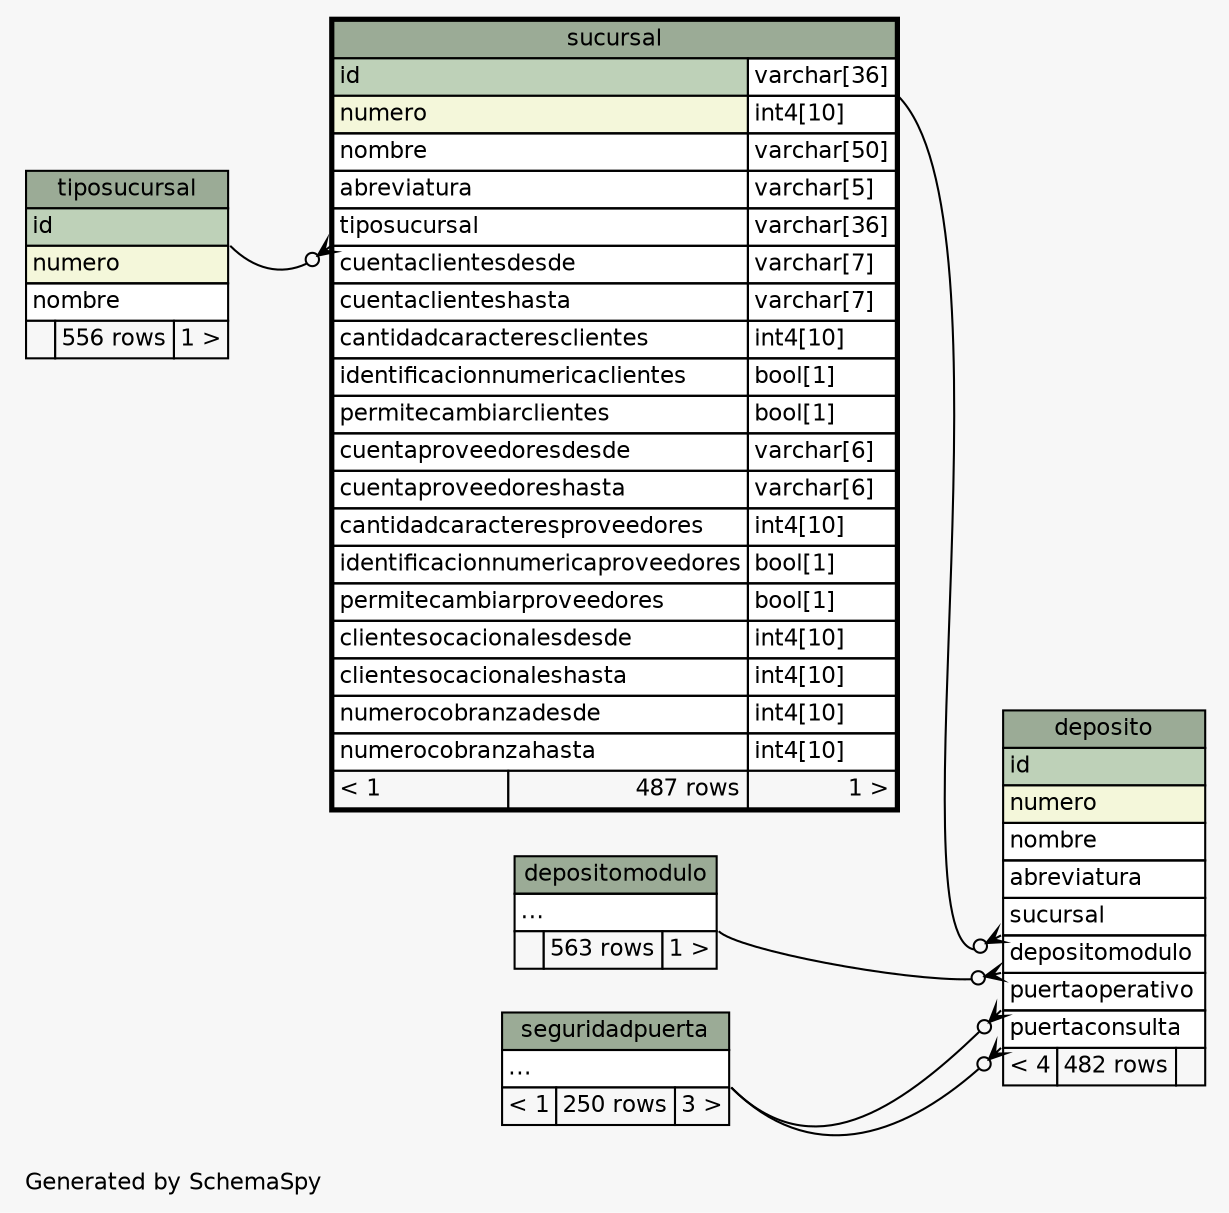 // dot 2.2.1 on Windows 10 10.0
// SchemaSpy rev 590
digraph "twoDegreesRelationshipsDiagram" {
  graph [
    rankdir="RL"
    bgcolor="#f7f7f7"
    label="\nGenerated by SchemaSpy"
    labeljust="l"
    nodesep="0.18"
    ranksep="0.46"
    fontname="Helvetica"
    fontsize="11"
  ];
  node [
    fontname="Helvetica"
    fontsize="11"
    shape="plaintext"
  ];
  edge [
    arrowsize="0.8"
  ];
  "deposito":"depositomodulo":sw -> "depositomodulo":"elipses":se [arrowhead=none dir=back arrowtail=crowodot];
  "deposito":"puertaconsulta":sw -> "seguridadpuerta":"elipses":se [arrowhead=none dir=back arrowtail=crowodot];
  "deposito":"puertaoperativo":sw -> "seguridadpuerta":"elipses":se [arrowhead=none dir=back arrowtail=crowodot];
  "deposito":"sucursal":sw -> "sucursal":"id.type":se [arrowhead=none dir=back arrowtail=crowodot];
  "sucursal":"tiposucursal":sw -> "tiposucursal":"id":se [arrowhead=none dir=back arrowtail=crowodot];
  "deposito" [
    label=<
    <TABLE BORDER="0" CELLBORDER="1" CELLSPACING="0" BGCOLOR="#ffffff">
      <TR><TD COLSPAN="3" BGCOLOR="#9bab96" ALIGN="CENTER">deposito</TD></TR>
      <TR><TD PORT="id" COLSPAN="3" BGCOLOR="#bed1b8" ALIGN="LEFT">id</TD></TR>
      <TR><TD PORT="numero" COLSPAN="3" BGCOLOR="#f4f7da" ALIGN="LEFT">numero</TD></TR>
      <TR><TD PORT="nombre" COLSPAN="3" ALIGN="LEFT">nombre</TD></TR>
      <TR><TD PORT="abreviatura" COLSPAN="3" ALIGN="LEFT">abreviatura</TD></TR>
      <TR><TD PORT="sucursal" COLSPAN="3" ALIGN="LEFT">sucursal</TD></TR>
      <TR><TD PORT="depositomodulo" COLSPAN="3" ALIGN="LEFT">depositomodulo</TD></TR>
      <TR><TD PORT="puertaoperativo" COLSPAN="3" ALIGN="LEFT">puertaoperativo</TD></TR>
      <TR><TD PORT="puertaconsulta" COLSPAN="3" ALIGN="LEFT">puertaconsulta</TD></TR>
      <TR><TD ALIGN="LEFT" BGCOLOR="#f7f7f7">&lt; 4</TD><TD ALIGN="RIGHT" BGCOLOR="#f7f7f7">482 rows</TD><TD ALIGN="RIGHT" BGCOLOR="#f7f7f7">  </TD></TR>
    </TABLE>>
    URL="deposito.html"
    tooltip="deposito"
  ];
  "depositomodulo" [
    label=<
    <TABLE BORDER="0" CELLBORDER="1" CELLSPACING="0" BGCOLOR="#ffffff">
      <TR><TD COLSPAN="3" BGCOLOR="#9bab96" ALIGN="CENTER">depositomodulo</TD></TR>
      <TR><TD PORT="elipses" COLSPAN="3" ALIGN="LEFT">...</TD></TR>
      <TR><TD ALIGN="LEFT" BGCOLOR="#f7f7f7">  </TD><TD ALIGN="RIGHT" BGCOLOR="#f7f7f7">563 rows</TD><TD ALIGN="RIGHT" BGCOLOR="#f7f7f7">1 &gt;</TD></TR>
    </TABLE>>
    URL="depositomodulo.html"
    tooltip="depositomodulo"
  ];
  "seguridadpuerta" [
    label=<
    <TABLE BORDER="0" CELLBORDER="1" CELLSPACING="0" BGCOLOR="#ffffff">
      <TR><TD COLSPAN="3" BGCOLOR="#9bab96" ALIGN="CENTER">seguridadpuerta</TD></TR>
      <TR><TD PORT="elipses" COLSPAN="3" ALIGN="LEFT">...</TD></TR>
      <TR><TD ALIGN="LEFT" BGCOLOR="#f7f7f7">&lt; 1</TD><TD ALIGN="RIGHT" BGCOLOR="#f7f7f7">250 rows</TD><TD ALIGN="RIGHT" BGCOLOR="#f7f7f7">3 &gt;</TD></TR>
    </TABLE>>
    URL="seguridadpuerta.html"
    tooltip="seguridadpuerta"
  ];
  "sucursal" [
    label=<
    <TABLE BORDER="2" CELLBORDER="1" CELLSPACING="0" BGCOLOR="#ffffff">
      <TR><TD COLSPAN="3" BGCOLOR="#9bab96" ALIGN="CENTER">sucursal</TD></TR>
      <TR><TD PORT="id" COLSPAN="2" BGCOLOR="#bed1b8" ALIGN="LEFT">id</TD><TD PORT="id.type" ALIGN="LEFT">varchar[36]</TD></TR>
      <TR><TD PORT="numero" COLSPAN="2" BGCOLOR="#f4f7da" ALIGN="LEFT">numero</TD><TD PORT="numero.type" ALIGN="LEFT">int4[10]</TD></TR>
      <TR><TD PORT="nombre" COLSPAN="2" ALIGN="LEFT">nombre</TD><TD PORT="nombre.type" ALIGN="LEFT">varchar[50]</TD></TR>
      <TR><TD PORT="abreviatura" COLSPAN="2" ALIGN="LEFT">abreviatura</TD><TD PORT="abreviatura.type" ALIGN="LEFT">varchar[5]</TD></TR>
      <TR><TD PORT="tiposucursal" COLSPAN="2" ALIGN="LEFT">tiposucursal</TD><TD PORT="tiposucursal.type" ALIGN="LEFT">varchar[36]</TD></TR>
      <TR><TD PORT="cuentaclientesdesde" COLSPAN="2" ALIGN="LEFT">cuentaclientesdesde</TD><TD PORT="cuentaclientesdesde.type" ALIGN="LEFT">varchar[7]</TD></TR>
      <TR><TD PORT="cuentaclienteshasta" COLSPAN="2" ALIGN="LEFT">cuentaclienteshasta</TD><TD PORT="cuentaclienteshasta.type" ALIGN="LEFT">varchar[7]</TD></TR>
      <TR><TD PORT="cantidadcaracteresclientes" COLSPAN="2" ALIGN="LEFT">cantidadcaracteresclientes</TD><TD PORT="cantidadcaracteresclientes.type" ALIGN="LEFT">int4[10]</TD></TR>
      <TR><TD PORT="identificacionnumericaclientes" COLSPAN="2" ALIGN="LEFT">identificacionnumericaclientes</TD><TD PORT="identificacionnumericaclientes.type" ALIGN="LEFT">bool[1]</TD></TR>
      <TR><TD PORT="permitecambiarclientes" COLSPAN="2" ALIGN="LEFT">permitecambiarclientes</TD><TD PORT="permitecambiarclientes.type" ALIGN="LEFT">bool[1]</TD></TR>
      <TR><TD PORT="cuentaproveedoresdesde" COLSPAN="2" ALIGN="LEFT">cuentaproveedoresdesde</TD><TD PORT="cuentaproveedoresdesde.type" ALIGN="LEFT">varchar[6]</TD></TR>
      <TR><TD PORT="cuentaproveedoreshasta" COLSPAN="2" ALIGN="LEFT">cuentaproveedoreshasta</TD><TD PORT="cuentaproveedoreshasta.type" ALIGN="LEFT">varchar[6]</TD></TR>
      <TR><TD PORT="cantidadcaracteresproveedores" COLSPAN="2" ALIGN="LEFT">cantidadcaracteresproveedores</TD><TD PORT="cantidadcaracteresproveedores.type" ALIGN="LEFT">int4[10]</TD></TR>
      <TR><TD PORT="identificacionnumericaproveedores" COLSPAN="2" ALIGN="LEFT">identificacionnumericaproveedores</TD><TD PORT="identificacionnumericaproveedores.type" ALIGN="LEFT">bool[1]</TD></TR>
      <TR><TD PORT="permitecambiarproveedores" COLSPAN="2" ALIGN="LEFT">permitecambiarproveedores</TD><TD PORT="permitecambiarproveedores.type" ALIGN="LEFT">bool[1]</TD></TR>
      <TR><TD PORT="clientesocacionalesdesde" COLSPAN="2" ALIGN="LEFT">clientesocacionalesdesde</TD><TD PORT="clientesocacionalesdesde.type" ALIGN="LEFT">int4[10]</TD></TR>
      <TR><TD PORT="clientesocacionaleshasta" COLSPAN="2" ALIGN="LEFT">clientesocacionaleshasta</TD><TD PORT="clientesocacionaleshasta.type" ALIGN="LEFT">int4[10]</TD></TR>
      <TR><TD PORT="numerocobranzadesde" COLSPAN="2" ALIGN="LEFT">numerocobranzadesde</TD><TD PORT="numerocobranzadesde.type" ALIGN="LEFT">int4[10]</TD></TR>
      <TR><TD PORT="numerocobranzahasta" COLSPAN="2" ALIGN="LEFT">numerocobranzahasta</TD><TD PORT="numerocobranzahasta.type" ALIGN="LEFT">int4[10]</TD></TR>
      <TR><TD ALIGN="LEFT" BGCOLOR="#f7f7f7">&lt; 1</TD><TD ALIGN="RIGHT" BGCOLOR="#f7f7f7">487 rows</TD><TD ALIGN="RIGHT" BGCOLOR="#f7f7f7">1 &gt;</TD></TR>
    </TABLE>>
    URL="sucursal.html"
    tooltip="sucursal"
  ];
  "tiposucursal" [
    label=<
    <TABLE BORDER="0" CELLBORDER="1" CELLSPACING="0" BGCOLOR="#ffffff">
      <TR><TD COLSPAN="3" BGCOLOR="#9bab96" ALIGN="CENTER">tiposucursal</TD></TR>
      <TR><TD PORT="id" COLSPAN="3" BGCOLOR="#bed1b8" ALIGN="LEFT">id</TD></TR>
      <TR><TD PORT="numero" COLSPAN="3" BGCOLOR="#f4f7da" ALIGN="LEFT">numero</TD></TR>
      <TR><TD PORT="nombre" COLSPAN="3" ALIGN="LEFT">nombre</TD></TR>
      <TR><TD ALIGN="LEFT" BGCOLOR="#f7f7f7">  </TD><TD ALIGN="RIGHT" BGCOLOR="#f7f7f7">556 rows</TD><TD ALIGN="RIGHT" BGCOLOR="#f7f7f7">1 &gt;</TD></TR>
    </TABLE>>
    URL="tiposucursal.html"
    tooltip="tiposucursal"
  ];
}
